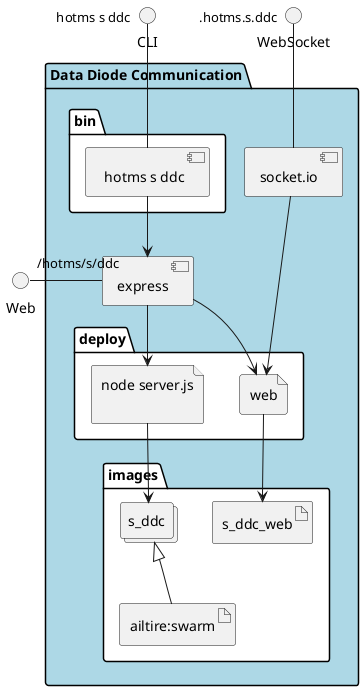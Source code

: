 @startuml
  interface CLI
  interface Web
  interface WebSocket
package "Data Diode Communication" #lightblue {
  component express as REST
  component socket.io as socket
  folder bin #ffffff {
    component " hotms s ddc" as binName
  }
  binName --> REST

  folder deploy #ffffff {
      file "node server.js\n" as s_ddc_container
      REST --> s_ddc_container

  
    file "web" as web_container
    REST --> web_container
    socket ---> web_container
  
  }
  folder images #ffffff {
    collections "s_ddc" as s_ddcimage
    artifact "ailtire:swarm" as ailtireswarm
    s_ddcimage <|-- ailtireswarm
    s_ddc_container --> s_ddcimage

  
      artifact "s_ddc_web" as s_ddc_web
      web_container --> s_ddc_web
    
  }
}
CLI " hotms s ddc" -- binName
Web "/hotms/s/ddc" - REST
WebSocket ".hotms.s.ddc" -- socket

@enduml
